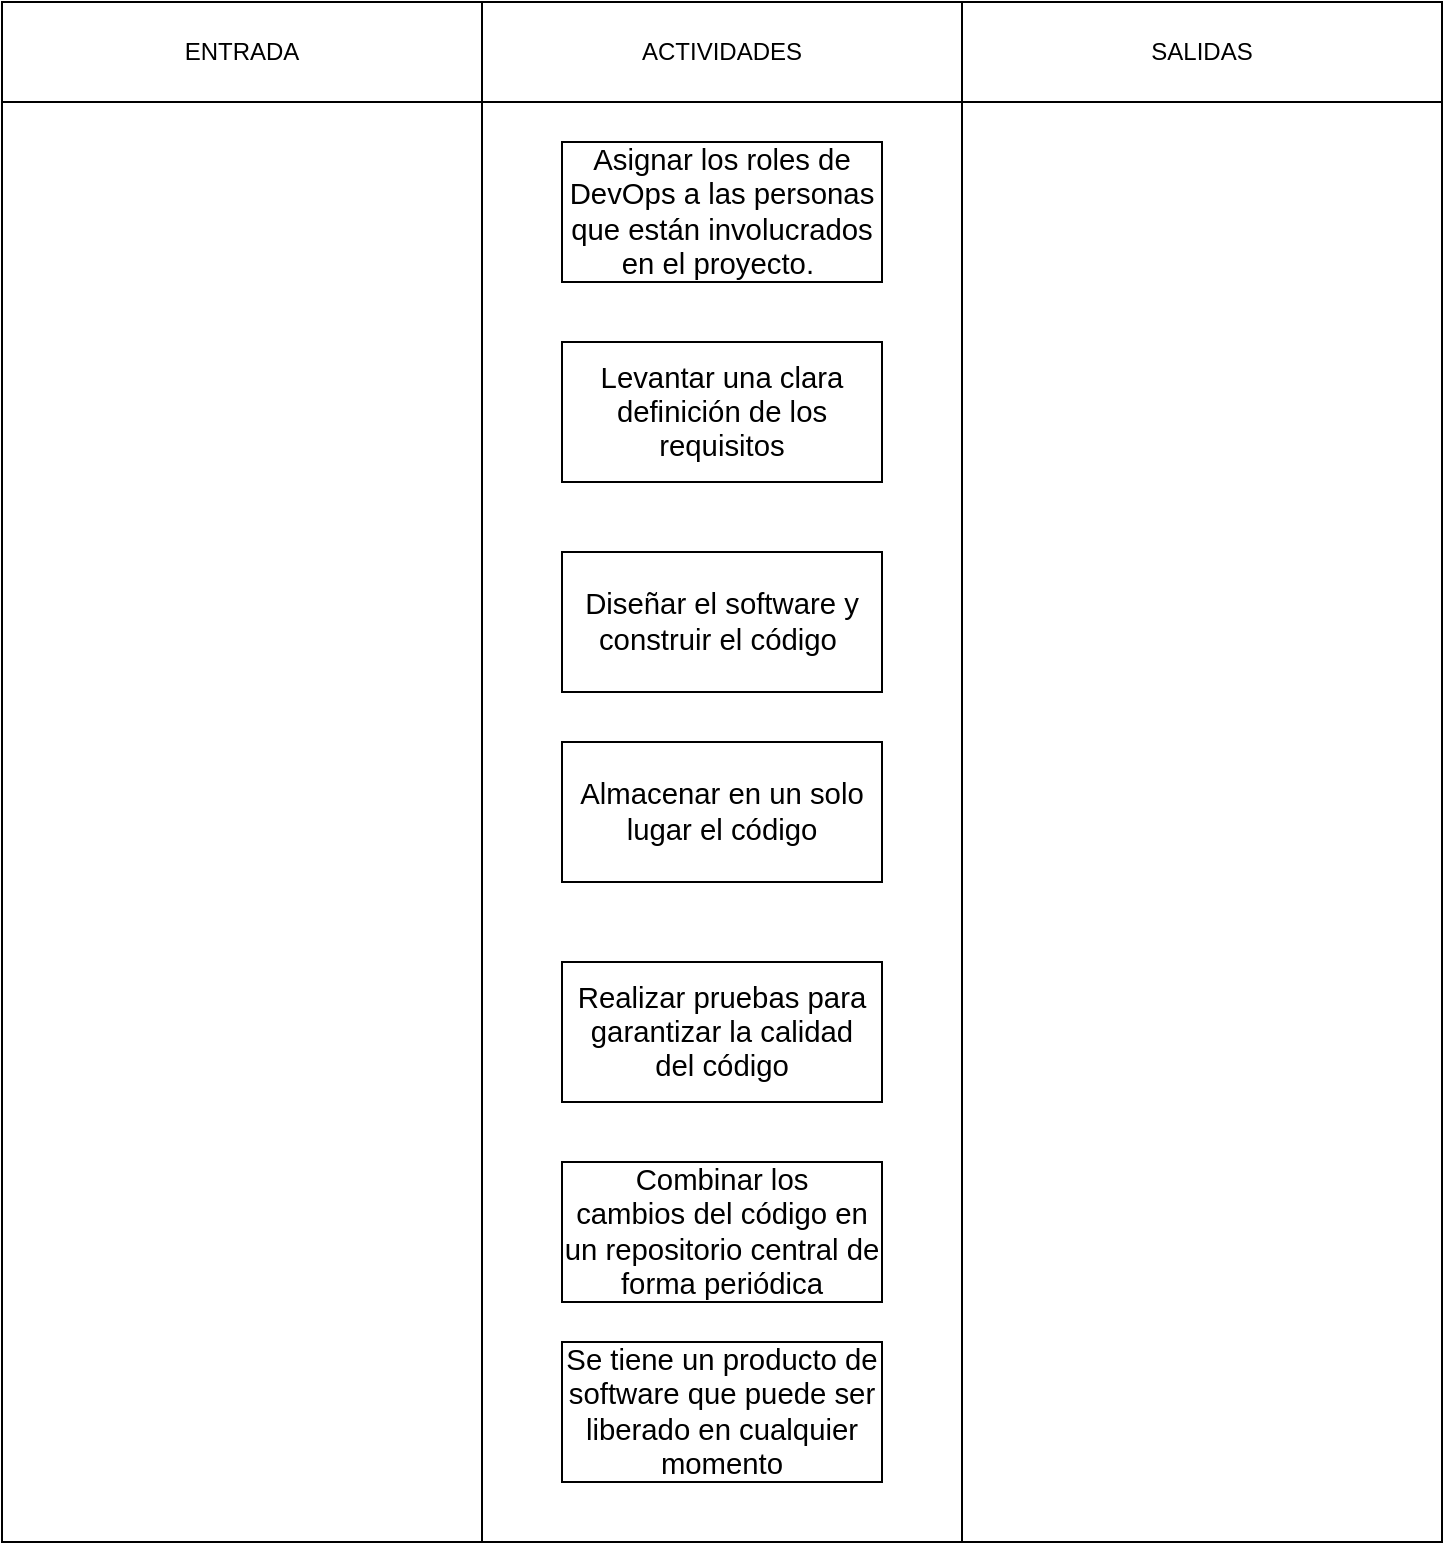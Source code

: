 <mxfile version="14.0.1" type="github">
  <diagram id="8KtglLWpI5dE6YlecOW0" name="Page-1">
    <mxGraphModel dx="862" dy="482" grid="1" gridSize="10" guides="1" tooltips="1" connect="1" arrows="1" fold="1" page="1" pageScale="1" pageWidth="827" pageHeight="1169" math="0" shadow="0">
      <root>
        <mxCell id="0" />
        <mxCell id="1" parent="0" />
        <mxCell id="28hNiHxvH_89Pxa6QNsm-2" value="" style="rounded=0;whiteSpace=wrap;html=1;" vertex="1" parent="1">
          <mxGeometry x="80" y="240" width="240" height="720" as="geometry" />
        </mxCell>
        <mxCell id="28hNiHxvH_89Pxa6QNsm-3" value="" style="rounded=0;whiteSpace=wrap;html=1;" vertex="1" parent="1">
          <mxGeometry x="320" y="240" width="240" height="720" as="geometry" />
        </mxCell>
        <mxCell id="28hNiHxvH_89Pxa6QNsm-4" value="" style="rounded=0;whiteSpace=wrap;html=1;" vertex="1" parent="1">
          <mxGeometry x="560" y="240" width="240" height="720" as="geometry" />
        </mxCell>
        <mxCell id="28hNiHxvH_89Pxa6QNsm-5" value="ENTRADA" style="rounded=0;whiteSpace=wrap;html=1;" vertex="1" parent="1">
          <mxGeometry x="80" y="190" width="240" height="50" as="geometry" />
        </mxCell>
        <mxCell id="28hNiHxvH_89Pxa6QNsm-6" value="ACTIVIDADES" style="rounded=0;whiteSpace=wrap;html=1;" vertex="1" parent="1">
          <mxGeometry x="320" y="190" width="240" height="50" as="geometry" />
        </mxCell>
        <mxCell id="28hNiHxvH_89Pxa6QNsm-7" value="SALIDAS" style="rounded=0;whiteSpace=wrap;html=1;" vertex="1" parent="1">
          <mxGeometry x="560" y="190" width="240" height="50" as="geometry" />
        </mxCell>
        <mxCell id="28hNiHxvH_89Pxa6QNsm-8" value="&lt;span lang=&quot;ES-EC&quot; class=&quot;TextRun SCXW72503007 BCX8&quot; style=&quot;margin: 0px ; padding: 0px ; font-size: 11pt ; text-align: justify ; background-color: rgb(255 , 255 , 255) ; line-height: 17.267px ; font-family: &amp;#34;arial&amp;#34; , &amp;#34;arial_embeddedfont&amp;#34; , &amp;#34;arial_msfontservice&amp;#34; , sans-serif&quot;&gt;&lt;span class=&quot;NormalTextRun SCXW72503007 BCX8&quot; style=&quot;margin: 0px ; padding: 0px ; background-color: inherit&quot;&gt;Asignar los roles de DevOps a las personas que están involucrados en el proyecto.&lt;/span&gt;&lt;/span&gt;&lt;span class=&quot;EOP SCXW72503007 BCX8&quot; style=&quot;margin: 0px ; padding: 0px ; font-size: 11pt ; text-align: justify ; background-color: rgb(255 , 255 , 255) ; line-height: 17.267px ; font-family: &amp;#34;arial&amp;#34; , &amp;#34;arial_embeddedfont&amp;#34; , &amp;#34;arial_msfontservice&amp;#34; , sans-serif&quot;&gt;&amp;nbsp;&lt;/span&gt;" style="rounded=0;whiteSpace=wrap;html=1;" vertex="1" parent="1">
          <mxGeometry x="360" y="260" width="160" height="70" as="geometry" />
        </mxCell>
        <mxCell id="28hNiHxvH_89Pxa6QNsm-9" value="&lt;span lang=&quot;ES&quot; class=&quot;TextRun SCXW2361392 BCX8&quot; style=&quot;margin: 0px ; padding: 0px ; font-size: 11pt ; text-align: justify ; background-color: rgb(255 , 255 , 255) ; line-height: 17.267px ; font-family: &amp;#34;arial&amp;#34; , &amp;#34;arial_embeddedfont&amp;#34; , &amp;#34;arial_msfontservice&amp;#34; , sans-serif&quot;&gt;&lt;span class=&quot;NormalTextRun SCXW2361392 BCX8&quot; style=&quot;margin: 0px ; padding: 0px ; background-color: inherit&quot;&gt;Combinar los cambios&amp;nbsp;&lt;/span&gt;&lt;/span&gt;&lt;span lang=&quot;ES&quot; class=&quot;TextRun SCXW2361392 BCX8&quot; style=&quot;margin: 0px ; padding: 0px ; font-size: 11pt ; text-align: justify ; background-color: rgb(255 , 255 , 255) ; line-height: 17.267px ; font-family: &amp;#34;arial&amp;#34; , &amp;#34;arial_embeddedfont&amp;#34; , &amp;#34;arial_msfontservice&amp;#34; , sans-serif&quot;&gt;&lt;span class=&quot;NormalTextRun SCXW2361392 BCX8&quot; style=&quot;margin: 0px ; padding: 0px ; background-color: inherit&quot;&gt;d&lt;/span&gt;&lt;/span&gt;&lt;span lang=&quot;ES&quot; class=&quot;TextRun SCXW2361392 BCX8&quot; style=&quot;margin: 0px ; padding: 0px ; font-size: 11pt ; text-align: justify ; background-color: rgb(255 , 255 , 255) ; line-height: 17.267px ; font-family: &amp;#34;arial&amp;#34; , &amp;#34;arial_embeddedfont&amp;#34; , &amp;#34;arial_msfontservice&amp;#34; , sans-serif&quot;&gt;&lt;span class=&quot;NormalTextRun SCXW2361392 BCX8&quot; style=&quot;margin: 0px ; padding: 0px ; background-color: inherit&quot;&gt;el&lt;/span&gt;&lt;/span&gt;&lt;span lang=&quot;ES&quot; class=&quot;TextRun SCXW2361392 BCX8&quot; style=&quot;margin: 0px ; padding: 0px ; font-size: 11pt ; text-align: justify ; background-color: rgb(255 , 255 , 255) ; line-height: 17.267px ; font-family: &amp;#34;arial&amp;#34; , &amp;#34;arial_embeddedfont&amp;#34; , &amp;#34;arial_msfontservice&amp;#34; , sans-serif&quot;&gt;&lt;span class=&quot;NormalTextRun SCXW2361392 BCX8&quot; style=&quot;margin: 0px ; padding: 0px ; background-color: inherit&quot;&gt;&amp;nbsp;código en un repositorio central de forma periódica&lt;/span&gt;&lt;/span&gt;" style="rounded=0;whiteSpace=wrap;html=1;" vertex="1" parent="1">
          <mxGeometry x="360" y="770" width="160" height="70" as="geometry" />
        </mxCell>
        <mxCell id="28hNiHxvH_89Pxa6QNsm-10" value="&lt;span lang=&quot;ES-EC&quot; class=&quot;TextRun SCXW79093702 BCX8&quot; style=&quot;animation: 0s ease 0s 1 normal none running none ; appearance: none ; backface-visibility: visible ; background: none 0% 0% / auto repeat scroll padding-box border-box rgba(0 , 0 , 0 , 0) ; border: 0px none rgb(0 , 0 , 0) ; border-radius: 0px ; border-collapse: separate ; box-shadow: none ; box-sizing: content-box ; caption-side: top ; clear: none ; clip: auto ; content: normal ; cursor: text ; direction: ltr ; display: inline ; empty-cells: show ; float: none ; font-family: &amp;#34;wordvisi_msfontservice&amp;#34; , &amp;#34;arial&amp;#34; , &amp;#34;arial_embeddedfont&amp;#34; , &amp;#34;arial_msfontservice&amp;#34; , sans-serif ; font-size: 14.667px ; height: auto ; line-height: 17.267px ; list-style: outside none decimal ; margin: 0px ; max-height: none ; max-width: none ; min-height: 0px ; min-width: 0px ; opacity: 1 ; outline: rgb(0 , 0 , 0) none 0px ; overflow-wrap: break-word ; overflow: visible ; padding: 0px ; perspective: none ; perspective-origin: 0px 0px ; position: static ; resize: none ; speak: normal ; table-layout: auto ; text-align: justify ; text-overflow: clip ; text-shadow: none ; transform: none ; transform-origin: 0px 0px ; transform-style: flat ; transition: all 0s ease 0s ; unicode-bidi: normal ; vertical-align: baseline ; visibility: visible ; width: auto ; word-break: normal ; z-index: auto ; zoom: 1 ; border-spacing: 0px&quot;&gt;&lt;span class=&quot;NormalTextRun SCXW79093702 BCX8&quot; style=&quot;background-color: inherit&quot;&gt;Levantar una clara definición de los requisitos&lt;/span&gt;&lt;/span&gt;" style="rounded=0;whiteSpace=wrap;html=1;" vertex="1" parent="1">
          <mxGeometry x="360" y="360" width="160" height="70" as="geometry" />
        </mxCell>
        <mxCell id="28hNiHxvH_89Pxa6QNsm-11" value="&#xa;&#xa;&lt;span lang=&quot;ES&quot; class=&quot;TextRun SCXW257455844 BCX8&quot; style=&quot;margin: 0px; padding: 0px; color: rgb(0, 0, 0); font-size: 11pt; font-style: normal; font-weight: 400; letter-spacing: normal; text-align: justify; text-indent: 0px; text-transform: none; word-spacing: 0px; background-color: rgb(255, 255, 255); line-height: 17.267px; font-family: arial, arial_embeddedfont, arial_msfontservice, sans-serif;&quot;&gt;&lt;span class=&quot;NormalTextRun SCXW257455844 BCX8&quot; style=&quot;margin: 0px ; padding: 0px ; background-color: inherit&quot;&gt;Dise&lt;/span&gt;&lt;/span&gt;&lt;span lang=&quot;ES&quot; class=&quot;TextRun SCXW257455844 BCX8&quot; style=&quot;margin: 0px; padding: 0px; color: rgb(0, 0, 0); font-size: 11pt; font-style: normal; font-weight: 400; letter-spacing: normal; text-align: justify; text-indent: 0px; text-transform: none; word-spacing: 0px; background-color: rgb(255, 255, 255); line-height: 17.267px; font-family: arial, arial_embeddedfont, arial_msfontservice, sans-serif;&quot;&gt;&lt;span class=&quot;NormalTextRun SCXW257455844 BCX8&quot; style=&quot;margin: 0px ; padding: 0px ; background-color: inherit&quot;&gt;ñar el software y construir el c&lt;/span&gt;&lt;/span&gt;&lt;span lang=&quot;ES&quot; class=&quot;TextRun SCXW257455844 BCX8&quot; style=&quot;margin: 0px; padding: 0px; color: rgb(0, 0, 0); font-size: 11pt; font-style: normal; font-weight: 400; letter-spacing: normal; text-align: justify; text-indent: 0px; text-transform: none; word-spacing: 0px; background-color: rgb(255, 255, 255); line-height: 17.267px; font-family: arial, arial_embeddedfont, arial_msfontservice, sans-serif;&quot;&gt;&lt;span class=&quot;NormalTextRun SCXW257455844 BCX8&quot; style=&quot;margin: 0px ; padding: 0px ; background-color: inherit&quot;&gt;ó&lt;/span&gt;&lt;/span&gt;&lt;span lang=&quot;ES&quot; class=&quot;TextRun SCXW257455844 BCX8&quot; style=&quot;margin: 0px; padding: 0px; color: rgb(0, 0, 0); font-size: 11pt; font-style: normal; font-weight: 400; letter-spacing: normal; text-align: justify; text-indent: 0px; text-transform: none; word-spacing: 0px; background-color: rgb(255, 255, 255); line-height: 17.267px; font-family: arial, arial_embeddedfont, arial_msfontservice, sans-serif;&quot;&gt;&lt;span class=&quot;NormalTextRun SCXW257455844 BCX8&quot; style=&quot;margin: 0px ; padding: 0px ; background-color: inherit&quot;&gt;digo&lt;/span&gt;&lt;/span&gt;&lt;span class=&quot;EOP SCXW257455844 BCX8&quot; style=&quot;margin: 0px; padding: 0px; color: rgb(0, 0, 0); font-size: 11pt; font-style: normal; font-weight: 400; letter-spacing: normal; text-align: justify; text-indent: 0px; text-transform: none; word-spacing: 0px; background-color: rgb(255, 255, 255); line-height: 17.267px; font-family: arial, arial_embeddedfont, arial_msfontservice, sans-serif;&quot;&gt;&amp;nbsp;&lt;/span&gt;&#xa;&#xa;" style="rounded=0;whiteSpace=wrap;html=1;" vertex="1" parent="1">
          <mxGeometry x="360" y="465" width="160" height="70" as="geometry" />
        </mxCell>
        <mxCell id="28hNiHxvH_89Pxa6QNsm-12" value="&lt;span lang=&quot;ES-EC&quot; class=&quot;TextRun SCXW237508035 BCX8&quot; style=&quot;animation: 0s ease 0s 1 normal none running none ; appearance: none ; backface-visibility: visible ; background: none 0% 0% / auto repeat scroll padding-box border-box rgba(0 , 0 , 0 , 0) ; border: 0px none rgb(0 , 0 , 0) ; border-radius: 0px ; border-collapse: separate ; box-shadow: none ; box-sizing: content-box ; caption-side: top ; clear: none ; clip: auto ; content: normal ; cursor: text ; direction: ltr ; display: inline ; empty-cells: show ; float: none ; font-family: &amp;#34;wordvisi_msfontservice&amp;#34; , &amp;#34;arial&amp;#34; , &amp;#34;arial_embeddedfont&amp;#34; , &amp;#34;arial_msfontservice&amp;#34; , sans-serif ; font-size: 14.667px ; height: auto ; line-height: 17.267px ; list-style: outside none decimal ; margin: 0px ; max-height: none ; max-width: none ; min-height: 0px ; min-width: 0px ; opacity: 1 ; outline: rgb(0 , 0 , 0) none 0px ; overflow-wrap: break-word ; overflow: visible ; padding: 0px ; perspective: none ; perspective-origin: 0px 0px ; position: static ; resize: none ; speak: normal ; table-layout: auto ; text-align: justify ; text-overflow: clip ; text-shadow: none ; transform: none ; transform-origin: 0px 0px ; transform-style: flat ; transition: all 0s ease 0s ; unicode-bidi: normal ; vertical-align: baseline ; visibility: visible ; width: auto ; word-break: normal ; z-index: auto ; zoom: 1 ; border-spacing: 0px&quot;&gt;&lt;span class=&quot;NormalTextRun SCXW237508035 BCX8&quot; style=&quot;background-color: inherit&quot;&gt;Almacenar en un solo lugar el código&lt;/span&gt;&lt;/span&gt;" style="rounded=0;whiteSpace=wrap;html=1;" vertex="1" parent="1">
          <mxGeometry x="360" y="560" width="160" height="70" as="geometry" />
        </mxCell>
        <mxCell id="28hNiHxvH_89Pxa6QNsm-13" value="&lt;span lang=&quot;ES&quot; class=&quot;TextRun SCXW109005502 BCX8&quot; style=&quot;margin: 0px ; padding: 0px ; font-size: 11pt ; text-align: justify ; background-color: rgb(255 , 255 , 255) ; line-height: 17.267px ; font-family: &amp;#34;arial&amp;#34; , &amp;#34;arial_embeddedfont&amp;#34; , &amp;#34;arial_msfontservice&amp;#34; , sans-serif&quot;&gt;&lt;span class=&quot;NormalTextRun SCXW109005502 BCX8&quot; style=&quot;margin: 0px ; padding: 0px ; background-color: inherit&quot;&gt;Realizar&lt;/span&gt;&lt;/span&gt;&lt;span lang=&quot;ES&quot; class=&quot;TextRun SCXW109005502 BCX8&quot; style=&quot;margin: 0px ; padding: 0px ; font-size: 11pt ; text-align: justify ; background-color: rgb(255 , 255 , 255) ; line-height: 17.267px ; font-family: &amp;#34;arial&amp;#34; , &amp;#34;arial_embeddedfont&amp;#34; , &amp;#34;arial_msfontservice&amp;#34; , sans-serif&quot;&gt;&lt;span class=&quot;NormalTextRun SCXW109005502 BCX8&quot; style=&quot;margin: 0px ; padding: 0px ; background-color: inherit&quot;&gt;&amp;nbsp;&lt;/span&gt;&lt;/span&gt;&lt;span lang=&quot;ES&quot; class=&quot;TextRun SCXW109005502 BCX8&quot; style=&quot;margin: 0px ; padding: 0px ; font-size: 11pt ; text-align: justify ; background-color: rgb(255 , 255 , 255) ; line-height: 17.267px ; font-family: &amp;#34;arial&amp;#34; , &amp;#34;arial_embeddedfont&amp;#34; , &amp;#34;arial_msfontservice&amp;#34; , sans-serif&quot;&gt;&lt;span class=&quot;NormalTextRun SCXW109005502 BCX8&quot; style=&quot;margin: 0px ; padding: 0px ; background-color: inherit&quot;&gt;pruebas&amp;nbsp;&lt;/span&gt;&lt;/span&gt;&lt;span lang=&quot;ES&quot; class=&quot;TextRun SCXW109005502 BCX8&quot; style=&quot;margin: 0px ; padding: 0px ; font-size: 11pt ; text-align: justify ; background-color: rgb(255 , 255 , 255) ; line-height: 17.267px ; font-family: &amp;#34;arial&amp;#34; , &amp;#34;arial_embeddedfont&amp;#34; , &amp;#34;arial_msfontservice&amp;#34; , sans-serif&quot;&gt;&lt;span class=&quot;NormalTextRun SCXW109005502 BCX8&quot; style=&quot;margin: 0px ; padding: 0px ; background-color: inherit&quot;&gt;para garantizar la calidad del&amp;nbsp;&lt;/span&gt;&lt;/span&gt;&lt;span lang=&quot;ES&quot; class=&quot;TextRun SCXW109005502 BCX8&quot; style=&quot;margin: 0px ; padding: 0px ; font-size: 11pt ; text-align: justify ; background-color: rgb(255 , 255 , 255) ; line-height: 17.267px ; font-family: &amp;#34;arial&amp;#34; , &amp;#34;arial_embeddedfont&amp;#34; , &amp;#34;arial_msfontservice&amp;#34; , sans-serif&quot;&gt;&lt;span class=&quot;NormalTextRun SCXW109005502 BCX8&quot; style=&quot;margin: 0px ; padding: 0px ; background-color: inherit&quot;&gt;código&lt;/span&gt;&lt;/span&gt;" style="rounded=0;whiteSpace=wrap;html=1;" vertex="1" parent="1">
          <mxGeometry x="360" y="670" width="160" height="70" as="geometry" />
        </mxCell>
        <mxCell id="28hNiHxvH_89Pxa6QNsm-14" value="&lt;span lang=&quot;ES&quot; class=&quot;TextRun  BCX8 SCXW120230351&quot; style=&quot;margin: 0px ; padding: 0px ; font-size: 11pt ; text-align: justify ; background-color: rgb(255 , 255 , 255) ; line-height: 17.267px ; font-family: &amp;#34;arial&amp;#34; , &amp;#34;arial_embeddedfont&amp;#34; , &amp;#34;arial_msfontservice&amp;#34; , sans-serif&quot;&gt;&lt;span class=&quot;NormalTextRun  BCX8 SCXW120230351&quot; style=&quot;margin: 0px ; padding: 0px ; background-color: inherit&quot;&gt;Se tiene un producto d&lt;/span&gt;&lt;/span&gt;&lt;span lang=&quot;ES&quot; class=&quot;TextRun  BCX8 SCXW120230351&quot; style=&quot;margin: 0px ; padding: 0px ; font-size: 11pt ; text-align: justify ; background-color: rgb(255 , 255 , 255) ; line-height: 17.267px ; font-family: &amp;#34;arial&amp;#34; , &amp;#34;arial_embeddedfont&amp;#34; , &amp;#34;arial_msfontservice&amp;#34; , sans-serif&quot;&gt;&lt;span class=&quot;NormalTextRun  BCX8 SCXW120230351&quot; style=&quot;margin: 0px ; padding: 0px ; background-color: inherit&quot;&gt;e software&lt;/span&gt;&lt;/span&gt;&lt;span lang=&quot;ES&quot; class=&quot;TextRun  BCX8 SCXW120230351&quot; style=&quot;margin: 0px ; padding: 0px ; font-size: 11pt ; text-align: justify ; background-color: rgb(255 , 255 , 255) ; line-height: 17.267px ; font-family: &amp;#34;arial&amp;#34; , &amp;#34;arial_embeddedfont&amp;#34; , &amp;#34;arial_msfontservice&amp;#34; , sans-serif&quot;&gt;&lt;span class=&quot;NormalTextRun  BCX8 SCXW120230351&quot; style=&quot;margin: 0px ; padding: 0px ; background-color: inherit&quot;&gt;&amp;nbsp;que&lt;/span&gt;&lt;/span&gt;&lt;span lang=&quot;ES&quot; class=&quot;TextRun  BCX8 SCXW120230351&quot; style=&quot;margin: 0px ; padding: 0px ; font-size: 11pt ; text-align: justify ; background-color: rgb(255 , 255 , 255) ; line-height: 17.267px ; font-family: &amp;#34;arial&amp;#34; , &amp;#34;arial_embeddedfont&amp;#34; , &amp;#34;arial_msfontservice&amp;#34; , sans-serif&quot;&gt;&lt;span class=&quot;NormalTextRun  BCX8 SCXW120230351&quot; style=&quot;margin: 0px ; padding: 0px ; background-color: inherit&quot;&gt;&amp;nbsp;puede ser liberado en cualquier momento&lt;/span&gt;&lt;/span&gt;" style="rounded=0;whiteSpace=wrap;html=1;" vertex="1" parent="1">
          <mxGeometry x="360" y="860" width="160" height="70" as="geometry" />
        </mxCell>
      </root>
    </mxGraphModel>
  </diagram>
</mxfile>
